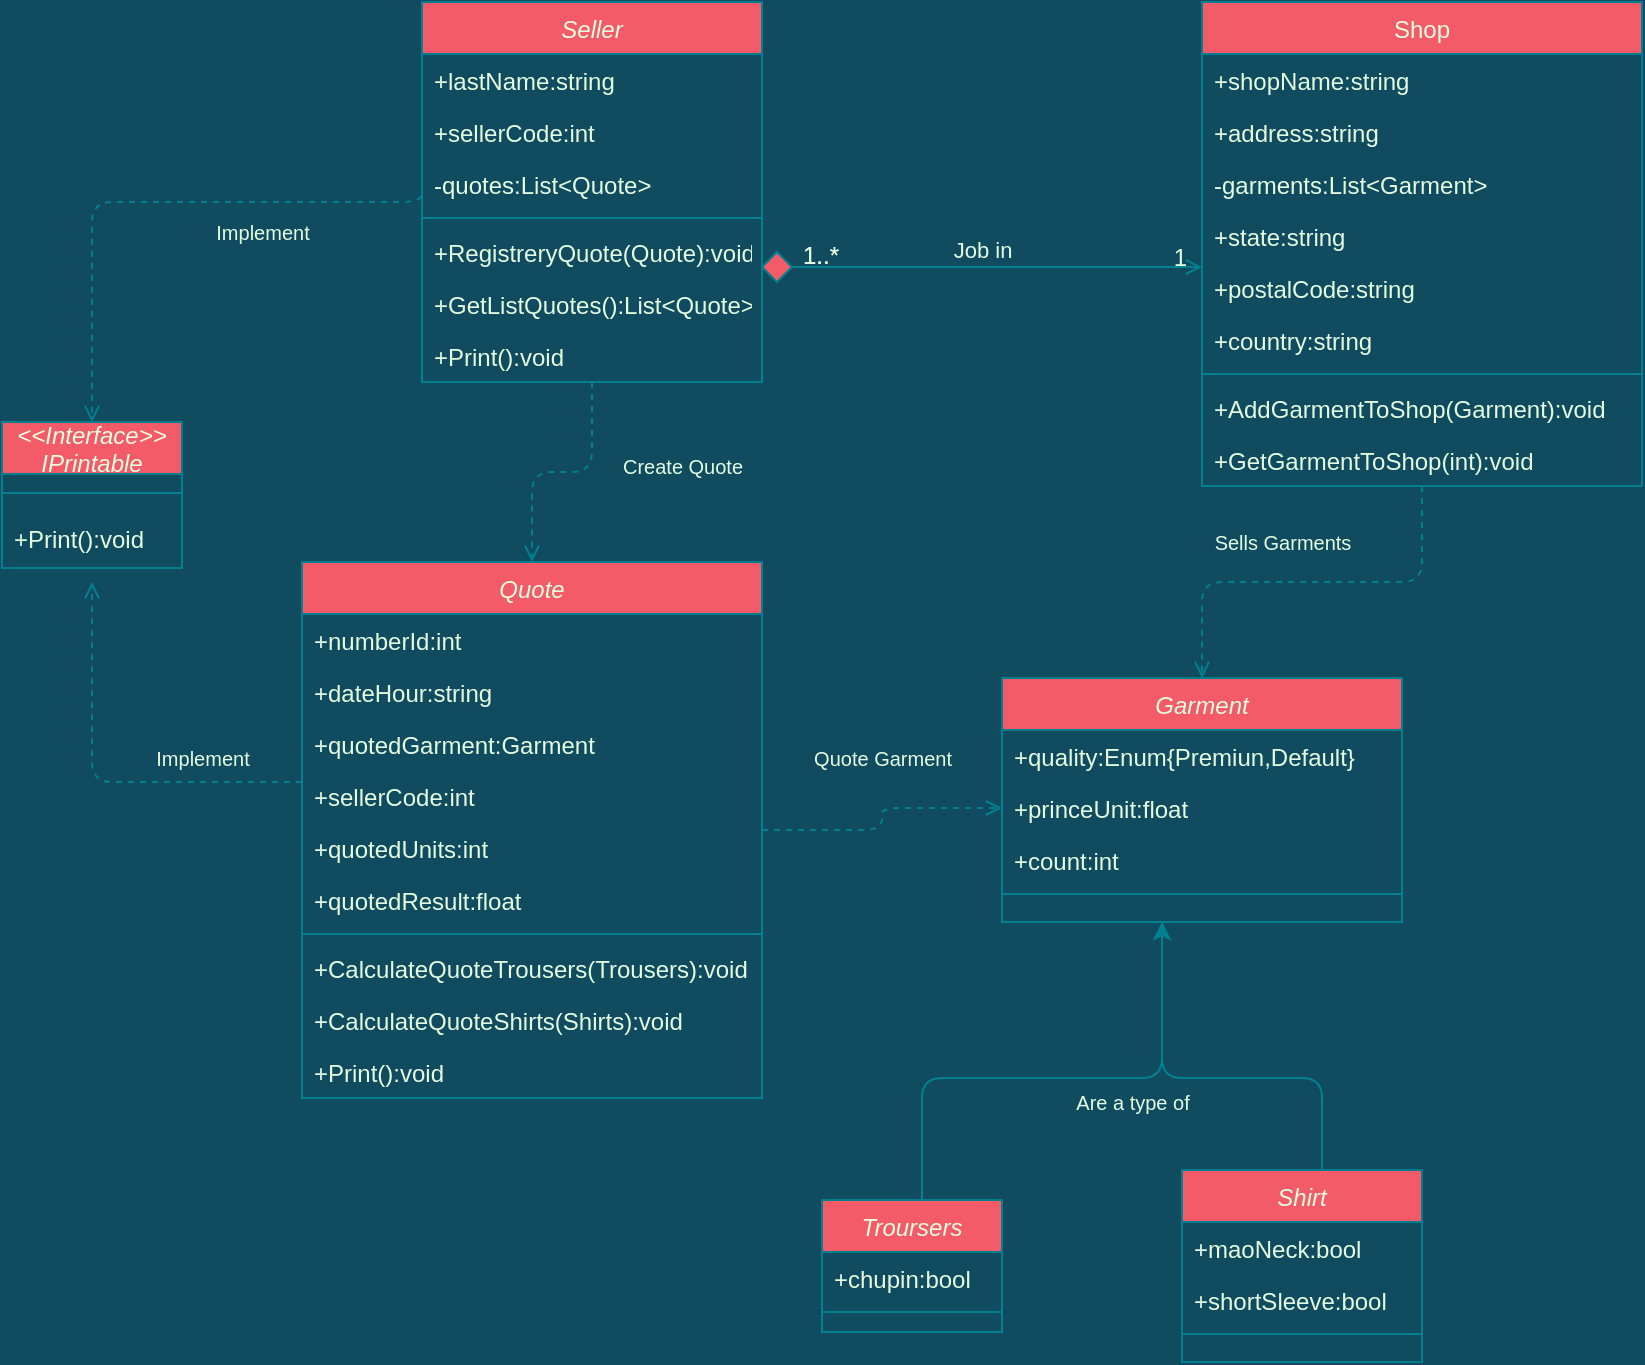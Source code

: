 <mxfile version="17.4.2" type="github">
  <diagram id="C5RBs43oDa-KdzZeNtuy" name="Page-1">
    <mxGraphModel dx="2550" dy="1591" grid="1" gridSize="10" guides="1" tooltips="1" connect="1" arrows="1" fold="1" page="1" pageScale="1" pageWidth="1169" pageHeight="827" background="#114B5F" math="0" shadow="0">
      <root>
        <mxCell id="WIyWlLk6GJQsqaUBKTNV-0" />
        <mxCell id="WIyWlLk6GJQsqaUBKTNV-1" parent="WIyWlLk6GJQsqaUBKTNV-0" />
        <mxCell id="282CZwAxx0qIjwBuhpqk-51" style="edgeStyle=orthogonalEdgeStyle;curved=0;rounded=1;sketch=0;orthogonalLoop=1;jettySize=auto;html=1;exitX=0.5;exitY=1;exitDx=0;exitDy=0;entryX=0.5;entryY=0;entryDx=0;entryDy=0;dashed=1;fontSize=10;fontColor=#E4FDE1;endArrow=open;endFill=0;strokeColor=#028090;fillColor=#F45B69;labelBackgroundColor=#114B5F;" parent="WIyWlLk6GJQsqaUBKTNV-1" source="zkfFHV4jXpPFQw0GAbJ--0" target="282CZwAxx0qIjwBuhpqk-1" edge="1">
          <mxGeometry relative="1" as="geometry" />
        </mxCell>
        <mxCell id="zkfFHV4jXpPFQw0GAbJ--0" value="Seller" style="swimlane;fontStyle=2;align=center;verticalAlign=top;childLayout=stackLayout;horizontal=1;startSize=26;horizontalStack=0;resizeParent=1;resizeLast=0;collapsible=1;marginBottom=0;rounded=0;shadow=0;strokeWidth=1;fillColor=#F45B69;strokeColor=#028090;fontColor=#E4FDE1;" parent="WIyWlLk6GJQsqaUBKTNV-1" vertex="1">
          <mxGeometry x="130" y="-140" width="170" height="190" as="geometry">
            <mxRectangle x="210" y="160" width="160" height="26" as="alternateBounds" />
          </mxGeometry>
        </mxCell>
        <mxCell id="zkfFHV4jXpPFQw0GAbJ--1" value="+lastName:string" style="text;align=left;verticalAlign=top;spacingLeft=4;spacingRight=4;overflow=hidden;rotatable=0;points=[[0,0.5],[1,0.5]];portConstraint=eastwest;fontColor=#E4FDE1;rounded=0;" parent="zkfFHV4jXpPFQw0GAbJ--0" vertex="1">
          <mxGeometry y="26" width="170" height="26" as="geometry" />
        </mxCell>
        <mxCell id="zkfFHV4jXpPFQw0GAbJ--2" value="+sellerCode:int" style="text;align=left;verticalAlign=top;spacingLeft=4;spacingRight=4;overflow=hidden;rotatable=0;points=[[0,0.5],[1,0.5]];portConstraint=eastwest;rounded=0;shadow=0;html=0;fontColor=#E4FDE1;" parent="zkfFHV4jXpPFQw0GAbJ--0" vertex="1">
          <mxGeometry y="52" width="170" height="26" as="geometry" />
        </mxCell>
        <mxCell id="282CZwAxx0qIjwBuhpqk-7" value="-quotes:List&lt;Quote&gt;" style="text;align=left;verticalAlign=top;spacingLeft=4;spacingRight=4;overflow=hidden;rotatable=0;points=[[0,0.5],[1,0.5]];portConstraint=eastwest;rounded=0;shadow=0;html=0;fontColor=#E4FDE1;" parent="zkfFHV4jXpPFQw0GAbJ--0" vertex="1">
          <mxGeometry y="78" width="170" height="26" as="geometry" />
        </mxCell>
        <mxCell id="zkfFHV4jXpPFQw0GAbJ--4" value="" style="line;html=1;strokeWidth=1;align=left;verticalAlign=middle;spacingTop=-1;spacingLeft=3;spacingRight=3;rotatable=0;labelPosition=right;points=[];portConstraint=eastwest;labelBackgroundColor=#114B5F;fillColor=#F45B69;strokeColor=#028090;fontColor=#E4FDE1;rounded=0;" parent="zkfFHV4jXpPFQw0GAbJ--0" vertex="1">
          <mxGeometry y="104" width="170" height="8" as="geometry" />
        </mxCell>
        <mxCell id="282CZwAxx0qIjwBuhpqk-58" value="+RegistreryQuote(Quote):void" style="text;align=left;verticalAlign=top;spacingLeft=4;spacingRight=4;overflow=hidden;rotatable=0;points=[[0,0.5],[1,0.5]];portConstraint=eastwest;rounded=0;shadow=0;html=0;fontColor=#E4FDE1;" parent="zkfFHV4jXpPFQw0GAbJ--0" vertex="1">
          <mxGeometry y="112" width="170" height="26" as="geometry" />
        </mxCell>
        <mxCell id="282CZwAxx0qIjwBuhpqk-60" value="+GetListQuotes():List&lt;Quote&gt;" style="text;align=left;verticalAlign=top;spacingLeft=4;spacingRight=4;overflow=hidden;rotatable=0;points=[[0,0.5],[1,0.5]];portConstraint=eastwest;rounded=0;shadow=0;html=0;fontColor=#E4FDE1;" parent="zkfFHV4jXpPFQw0GAbJ--0" vertex="1">
          <mxGeometry y="138" width="170" height="26" as="geometry" />
        </mxCell>
        <mxCell id="A2LoVw2JCMoo8mBuaLw--14" value="+Print():void" style="text;align=left;verticalAlign=top;spacingLeft=4;spacingRight=4;overflow=hidden;rotatable=0;points=[[0,0.5],[1,0.5]];portConstraint=eastwest;rounded=0;shadow=0;html=0;fontColor=#E4FDE1;" parent="zkfFHV4jXpPFQw0GAbJ--0" vertex="1">
          <mxGeometry y="164" width="170" height="26" as="geometry" />
        </mxCell>
        <mxCell id="282CZwAxx0qIjwBuhpqk-53" style="edgeStyle=orthogonalEdgeStyle;curved=0;rounded=1;sketch=0;orthogonalLoop=1;jettySize=auto;html=1;exitX=0.5;exitY=1;exitDx=0;exitDy=0;entryX=0.5;entryY=0;entryDx=0;entryDy=0;dashed=1;fontSize=10;fontColor=#E4FDE1;endArrow=open;endFill=0;strokeColor=#028090;fillColor=#F45B69;labelBackgroundColor=#114B5F;" parent="WIyWlLk6GJQsqaUBKTNV-1" source="zkfFHV4jXpPFQw0GAbJ--17" target="282CZwAxx0qIjwBuhpqk-12" edge="1">
          <mxGeometry relative="1" as="geometry" />
        </mxCell>
        <mxCell id="zkfFHV4jXpPFQw0GAbJ--17" value="Shop" style="swimlane;fontStyle=0;align=center;verticalAlign=top;childLayout=stackLayout;horizontal=1;startSize=26;horizontalStack=0;resizeParent=1;resizeLast=0;collapsible=1;marginBottom=0;rounded=0;shadow=0;strokeWidth=1;fillColor=#F45B69;strokeColor=#028090;fontColor=#E4FDE1;" parent="WIyWlLk6GJQsqaUBKTNV-1" vertex="1">
          <mxGeometry x="520" y="-140" width="220" height="242" as="geometry">
            <mxRectangle x="550" y="140" width="160" height="26" as="alternateBounds" />
          </mxGeometry>
        </mxCell>
        <mxCell id="zkfFHV4jXpPFQw0GAbJ--18" value="+shopName:string" style="text;align=left;verticalAlign=top;spacingLeft=4;spacingRight=4;overflow=hidden;rotatable=0;points=[[0,0.5],[1,0.5]];portConstraint=eastwest;fontColor=#E4FDE1;rounded=0;" parent="zkfFHV4jXpPFQw0GAbJ--17" vertex="1">
          <mxGeometry y="26" width="220" height="26" as="geometry" />
        </mxCell>
        <mxCell id="282CZwAxx0qIjwBuhpqk-0" value="+address:string" style="text;align=left;verticalAlign=top;spacingLeft=4;spacingRight=4;overflow=hidden;rotatable=0;points=[[0,0.5],[1,0.5]];portConstraint=eastwest;rounded=0;shadow=0;html=0;fontColor=#E4FDE1;" parent="zkfFHV4jXpPFQw0GAbJ--17" vertex="1">
          <mxGeometry y="52" width="220" height="26" as="geometry" />
        </mxCell>
        <mxCell id="zkfFHV4jXpPFQw0GAbJ--19" value="-garments:List&lt;Garment&gt;" style="text;align=left;verticalAlign=top;spacingLeft=4;spacingRight=4;overflow=hidden;rotatable=0;points=[[0,0.5],[1,0.5]];portConstraint=eastwest;rounded=0;shadow=0;html=0;fontColor=#E4FDE1;" parent="zkfFHV4jXpPFQw0GAbJ--17" vertex="1">
          <mxGeometry y="78" width="220" height="26" as="geometry" />
        </mxCell>
        <mxCell id="zkfFHV4jXpPFQw0GAbJ--20" value="+state:string" style="text;align=left;verticalAlign=top;spacingLeft=4;spacingRight=4;overflow=hidden;rotatable=0;points=[[0,0.5],[1,0.5]];portConstraint=eastwest;rounded=0;shadow=0;html=0;fontColor=#E4FDE1;" parent="zkfFHV4jXpPFQw0GAbJ--17" vertex="1">
          <mxGeometry y="104" width="220" height="26" as="geometry" />
        </mxCell>
        <mxCell id="zkfFHV4jXpPFQw0GAbJ--21" value="+postalCode:string" style="text;align=left;verticalAlign=top;spacingLeft=4;spacingRight=4;overflow=hidden;rotatable=0;points=[[0,0.5],[1,0.5]];portConstraint=eastwest;rounded=0;shadow=0;html=0;fontColor=#E4FDE1;" parent="zkfFHV4jXpPFQw0GAbJ--17" vertex="1">
          <mxGeometry y="130" width="220" height="26" as="geometry" />
        </mxCell>
        <mxCell id="zkfFHV4jXpPFQw0GAbJ--22" value="+country:string" style="text;align=left;verticalAlign=top;spacingLeft=4;spacingRight=4;overflow=hidden;rotatable=0;points=[[0,0.5],[1,0.5]];portConstraint=eastwest;rounded=0;shadow=0;html=0;fontColor=#E4FDE1;" parent="zkfFHV4jXpPFQw0GAbJ--17" vertex="1">
          <mxGeometry y="156" width="220" height="26" as="geometry" />
        </mxCell>
        <mxCell id="zkfFHV4jXpPFQw0GAbJ--23" value="" style="line;html=1;strokeWidth=1;align=left;verticalAlign=middle;spacingTop=-1;spacingLeft=3;spacingRight=3;rotatable=0;labelPosition=right;points=[];portConstraint=eastwest;labelBackgroundColor=#114B5F;fillColor=#F45B69;strokeColor=#028090;fontColor=#E4FDE1;rounded=0;" parent="zkfFHV4jXpPFQw0GAbJ--17" vertex="1">
          <mxGeometry y="182" width="220" height="8" as="geometry" />
        </mxCell>
        <mxCell id="282CZwAxx0qIjwBuhpqk-56" value="+AddGarmentToShop(Garment):void" style="text;align=left;verticalAlign=top;spacingLeft=4;spacingRight=4;overflow=hidden;rotatable=0;points=[[0,0.5],[1,0.5]];portConstraint=eastwest;rounded=0;shadow=0;html=0;fontColor=#E4FDE1;" parent="zkfFHV4jXpPFQw0GAbJ--17" vertex="1">
          <mxGeometry y="190" width="220" height="26" as="geometry" />
        </mxCell>
        <mxCell id="-BK5xsN5cIbyAo4T-7Rn-2" value="+GetGarmentToShop(int):void" style="text;align=left;verticalAlign=top;spacingLeft=4;spacingRight=4;overflow=hidden;rotatable=0;points=[[0,0.5],[1,0.5]];portConstraint=eastwest;rounded=0;shadow=0;html=0;fontColor=#E4FDE1;" parent="zkfFHV4jXpPFQw0GAbJ--17" vertex="1">
          <mxGeometry y="216" width="220" height="26" as="geometry" />
        </mxCell>
        <mxCell id="zkfFHV4jXpPFQw0GAbJ--26" value="" style="endArrow=open;shadow=0;strokeWidth=1;rounded=0;endFill=1;edgeStyle=elbowEdgeStyle;elbow=vertical;labelBackgroundColor=#114B5F;strokeColor=#028090;fontColor=#E4FDE1;startArrow=none;" parent="WIyWlLk6GJQsqaUBKTNV-1" source="282CZwAxx0qIjwBuhpqk-36" target="zkfFHV4jXpPFQw0GAbJ--17" edge="1">
          <mxGeometry x="0.5" y="41" relative="1" as="geometry">
            <mxPoint x="380" y="192" as="sourcePoint" />
            <mxPoint x="540" y="192" as="targetPoint" />
            <mxPoint x="-40" y="32" as="offset" />
          </mxGeometry>
        </mxCell>
        <mxCell id="zkfFHV4jXpPFQw0GAbJ--28" value="1" style="resizable=0;align=right;verticalAlign=bottom;labelBackgroundColor=none;fontSize=12;fillColor=#F45B69;strokeColor=#028090;fontColor=#E4FDE1;rounded=0;" parent="zkfFHV4jXpPFQw0GAbJ--26" connectable="0" vertex="1">
          <mxGeometry x="1" relative="1" as="geometry">
            <mxPoint x="-6" y="4" as="offset" />
          </mxGeometry>
        </mxCell>
        <mxCell id="zkfFHV4jXpPFQw0GAbJ--29" value="Job in" style="text;html=1;resizable=0;points=[];;align=center;verticalAlign=middle;labelBackgroundColor=none;rounded=0;shadow=0;strokeWidth=1;fontSize=11;fontColor=#E4FDE1;" parent="zkfFHV4jXpPFQw0GAbJ--26" vertex="1" connectable="0">
          <mxGeometry x="0.5" y="49" relative="1" as="geometry">
            <mxPoint x="-59" y="40" as="offset" />
          </mxGeometry>
        </mxCell>
        <mxCell id="282CZwAxx0qIjwBuhpqk-44" value="1..*" style="resizable=0;align=right;verticalAlign=bottom;labelBackgroundColor=none;fontSize=12;fillColor=#F45B69;strokeColor=#028090;fontColor=#E4FDE1;rounded=0;" parent="zkfFHV4jXpPFQw0GAbJ--26" connectable="0" vertex="1">
          <mxGeometry x="1" relative="1" as="geometry">
            <mxPoint x="-180" y="3" as="offset" />
          </mxGeometry>
        </mxCell>
        <mxCell id="282CZwAxx0qIjwBuhpqk-62" value="1..*" style="resizable=0;align=right;verticalAlign=bottom;labelBackgroundColor=none;fontSize=12;fillColor=#F45B69;strokeColor=#028090;fontColor=#E4FDE1;rounded=0;" parent="zkfFHV4jXpPFQw0GAbJ--26" connectable="0" vertex="1">
          <mxGeometry x="1" relative="1" as="geometry">
            <mxPoint x="-180" y="3" as="offset" />
          </mxGeometry>
        </mxCell>
        <mxCell id="282CZwAxx0qIjwBuhpqk-45" style="edgeStyle=orthogonalEdgeStyle;curved=0;rounded=1;sketch=0;orthogonalLoop=1;jettySize=auto;html=1;fontColor=#E4FDE1;strokeColor=#028090;fillColor=#F45B69;dashed=1;endArrow=open;endFill=0;labelBackgroundColor=#114B5F;" parent="WIyWlLk6GJQsqaUBKTNV-1" source="282CZwAxx0qIjwBuhpqk-1" target="282CZwAxx0qIjwBuhpqk-14" edge="1">
          <mxGeometry relative="1" as="geometry" />
        </mxCell>
        <mxCell id="282CZwAxx0qIjwBuhpqk-1" value="Quote" style="swimlane;fontStyle=2;align=center;verticalAlign=top;childLayout=stackLayout;horizontal=1;startSize=26;horizontalStack=0;resizeParent=1;resizeLast=0;collapsible=1;marginBottom=0;rounded=0;shadow=0;strokeWidth=1;fillColor=#F45B69;strokeColor=#028090;fontColor=#E4FDE1;" parent="WIyWlLk6GJQsqaUBKTNV-1" vertex="1">
          <mxGeometry x="70" y="140" width="230" height="268" as="geometry">
            <mxRectangle x="210" y="160" width="160" height="26" as="alternateBounds" />
          </mxGeometry>
        </mxCell>
        <mxCell id="282CZwAxx0qIjwBuhpqk-2" value="+numberId:int" style="text;align=left;verticalAlign=top;spacingLeft=4;spacingRight=4;overflow=hidden;rotatable=0;points=[[0,0.5],[1,0.5]];portConstraint=eastwest;fontColor=#E4FDE1;rounded=0;" parent="282CZwAxx0qIjwBuhpqk-1" vertex="1">
          <mxGeometry y="26" width="230" height="26" as="geometry" />
        </mxCell>
        <mxCell id="282CZwAxx0qIjwBuhpqk-3" value="+dateHour:string" style="text;align=left;verticalAlign=top;spacingLeft=4;spacingRight=4;overflow=hidden;rotatable=0;points=[[0,0.5],[1,0.5]];portConstraint=eastwest;rounded=0;shadow=0;html=0;fontColor=#E4FDE1;" parent="282CZwAxx0qIjwBuhpqk-1" vertex="1">
          <mxGeometry y="52" width="230" height="26" as="geometry" />
        </mxCell>
        <mxCell id="282CZwAxx0qIjwBuhpqk-9" value="+quotedGarment:Garment" style="text;align=left;verticalAlign=top;spacingLeft=4;spacingRight=4;overflow=hidden;rotatable=0;points=[[0,0.5],[1,0.5]];portConstraint=eastwest;rounded=0;shadow=0;html=0;fontColor=#E4FDE1;" parent="282CZwAxx0qIjwBuhpqk-1" vertex="1">
          <mxGeometry y="78" width="230" height="26" as="geometry" />
        </mxCell>
        <mxCell id="282CZwAxx0qIjwBuhpqk-8" value="+sellerCode:int" style="text;align=left;verticalAlign=top;spacingLeft=4;spacingRight=4;overflow=hidden;rotatable=0;points=[[0,0.5],[1,0.5]];portConstraint=eastwest;rounded=0;shadow=0;html=0;fontColor=#E4FDE1;" parent="282CZwAxx0qIjwBuhpqk-1" vertex="1">
          <mxGeometry y="104" width="230" height="26" as="geometry" />
        </mxCell>
        <mxCell id="282CZwAxx0qIjwBuhpqk-10" value="+quotedUnits:int" style="text;align=left;verticalAlign=top;spacingLeft=4;spacingRight=4;overflow=hidden;rotatable=0;points=[[0,0.5],[1,0.5]];portConstraint=eastwest;rounded=0;shadow=0;html=0;fontColor=#E4FDE1;" parent="282CZwAxx0qIjwBuhpqk-1" vertex="1">
          <mxGeometry y="130" width="230" height="26" as="geometry" />
        </mxCell>
        <mxCell id="282CZwAxx0qIjwBuhpqk-11" value="+quotedResult:float" style="text;align=left;verticalAlign=top;spacingLeft=4;spacingRight=4;overflow=hidden;rotatable=0;points=[[0,0.5],[1,0.5]];portConstraint=eastwest;rounded=0;shadow=0;html=0;fontColor=#E4FDE1;" parent="282CZwAxx0qIjwBuhpqk-1" vertex="1">
          <mxGeometry y="156" width="230" height="26" as="geometry" />
        </mxCell>
        <mxCell id="282CZwAxx0qIjwBuhpqk-4" value="" style="line;html=1;strokeWidth=1;align=left;verticalAlign=middle;spacingTop=-1;spacingLeft=3;spacingRight=3;rotatable=0;labelPosition=right;points=[];portConstraint=eastwest;labelBackgroundColor=#114B5F;fillColor=#F45B69;strokeColor=#028090;fontColor=#E4FDE1;rounded=0;" parent="282CZwAxx0qIjwBuhpqk-1" vertex="1">
          <mxGeometry y="182" width="230" height="8" as="geometry" />
        </mxCell>
        <mxCell id="282CZwAxx0qIjwBuhpqk-59" value="+CalculateQuoteTrousers(Trousers):void" style="text;align=left;verticalAlign=top;spacingLeft=4;spacingRight=4;overflow=hidden;rotatable=0;points=[[0,0.5],[1,0.5]];portConstraint=eastwest;rounded=0;shadow=0;html=0;fontColor=#E4FDE1;" parent="282CZwAxx0qIjwBuhpqk-1" vertex="1">
          <mxGeometry y="190" width="230" height="26" as="geometry" />
        </mxCell>
        <mxCell id="-BK5xsN5cIbyAo4T-7Rn-1" value="+CalculateQuoteShirts(Shirts):void" style="text;align=left;verticalAlign=top;spacingLeft=4;spacingRight=4;overflow=hidden;rotatable=0;points=[[0,0.5],[1,0.5]];portConstraint=eastwest;rounded=0;shadow=0;html=0;fontColor=#E4FDE1;" parent="282CZwAxx0qIjwBuhpqk-1" vertex="1">
          <mxGeometry y="216" width="230" height="26" as="geometry" />
        </mxCell>
        <mxCell id="A2LoVw2JCMoo8mBuaLw--16" value="+Print():void" style="text;align=left;verticalAlign=top;spacingLeft=4;spacingRight=4;overflow=hidden;rotatable=0;points=[[0,0.5],[1,0.5]];portConstraint=eastwest;rounded=0;shadow=0;html=0;fontColor=#E4FDE1;" parent="282CZwAxx0qIjwBuhpqk-1" vertex="1">
          <mxGeometry y="242" width="230" height="26" as="geometry" />
        </mxCell>
        <mxCell id="282CZwAxx0qIjwBuhpqk-12" value="Garment" style="swimlane;fontStyle=2;align=center;verticalAlign=top;childLayout=stackLayout;horizontal=1;startSize=26;horizontalStack=0;resizeParent=1;resizeLast=0;collapsible=1;marginBottom=0;rounded=0;shadow=0;strokeWidth=1;fillColor=#F45B69;strokeColor=#028090;fontColor=#E4FDE1;" parent="WIyWlLk6GJQsqaUBKTNV-1" vertex="1">
          <mxGeometry x="420" y="198" width="200" height="122" as="geometry">
            <mxRectangle x="210" y="160" width="160" height="26" as="alternateBounds" />
          </mxGeometry>
        </mxCell>
        <mxCell id="282CZwAxx0qIjwBuhpqk-13" value="+quality:Enum{Premiun,Default}" style="text;align=left;verticalAlign=top;spacingLeft=4;spacingRight=4;overflow=hidden;rotatable=0;points=[[0,0.5],[1,0.5]];portConstraint=eastwest;fontColor=#E4FDE1;rounded=0;" parent="282CZwAxx0qIjwBuhpqk-12" vertex="1">
          <mxGeometry y="26" width="200" height="26" as="geometry" />
        </mxCell>
        <mxCell id="282CZwAxx0qIjwBuhpqk-14" value="+princeUnit:float" style="text;align=left;verticalAlign=top;spacingLeft=4;spacingRight=4;overflow=hidden;rotatable=0;points=[[0,0.5],[1,0.5]];portConstraint=eastwest;rounded=0;shadow=0;html=0;fontColor=#E4FDE1;" parent="282CZwAxx0qIjwBuhpqk-12" vertex="1">
          <mxGeometry y="52" width="200" height="26" as="geometry" />
        </mxCell>
        <mxCell id="282CZwAxx0qIjwBuhpqk-15" value="+count:int" style="text;align=left;verticalAlign=top;spacingLeft=4;spacingRight=4;overflow=hidden;rotatable=0;points=[[0,0.5],[1,0.5]];portConstraint=eastwest;rounded=0;shadow=0;html=0;fontColor=#E4FDE1;" parent="282CZwAxx0qIjwBuhpqk-12" vertex="1">
          <mxGeometry y="78" width="200" height="26" as="geometry" />
        </mxCell>
        <mxCell id="282CZwAxx0qIjwBuhpqk-16" value="" style="line;html=1;strokeWidth=1;align=left;verticalAlign=middle;spacingTop=-1;spacingLeft=3;spacingRight=3;rotatable=0;labelPosition=right;points=[];portConstraint=eastwest;labelBackgroundColor=#114B5F;fillColor=#F45B69;strokeColor=#028090;fontColor=#E4FDE1;rounded=0;" parent="282CZwAxx0qIjwBuhpqk-12" vertex="1">
          <mxGeometry y="104" width="200" height="8" as="geometry" />
        </mxCell>
        <mxCell id="282CZwAxx0qIjwBuhpqk-31" style="edgeStyle=orthogonalEdgeStyle;curved=0;rounded=1;sketch=0;orthogonalLoop=1;jettySize=auto;html=1;fontColor=#E4FDE1;strokeColor=#028090;fillColor=#F45B69;labelBackgroundColor=#114B5F;" parent="WIyWlLk6GJQsqaUBKTNV-1" source="282CZwAxx0qIjwBuhpqk-18" edge="1">
          <mxGeometry relative="1" as="geometry">
            <mxPoint x="500" y="320" as="targetPoint" />
            <Array as="points">
              <mxPoint x="380" y="398" />
              <mxPoint x="500" y="398" />
            </Array>
          </mxGeometry>
        </mxCell>
        <mxCell id="282CZwAxx0qIjwBuhpqk-18" value="Troursers" style="swimlane;fontStyle=2;align=center;verticalAlign=top;childLayout=stackLayout;horizontal=1;startSize=26;horizontalStack=0;resizeParent=1;resizeLast=0;collapsible=1;marginBottom=0;rounded=0;shadow=0;strokeWidth=1;fillColor=#F45B69;strokeColor=#028090;fontColor=#E4FDE1;" parent="WIyWlLk6GJQsqaUBKTNV-1" vertex="1">
          <mxGeometry x="330" y="459" width="90" height="66" as="geometry">
            <mxRectangle x="210" y="160" width="160" height="26" as="alternateBounds" />
          </mxGeometry>
        </mxCell>
        <mxCell id="282CZwAxx0qIjwBuhpqk-20" value="+chupin:bool" style="text;align=left;verticalAlign=top;spacingLeft=4;spacingRight=4;overflow=hidden;rotatable=0;points=[[0,0.5],[1,0.5]];portConstraint=eastwest;rounded=0;shadow=0;html=0;fontColor=#E4FDE1;" parent="282CZwAxx0qIjwBuhpqk-18" vertex="1">
          <mxGeometry y="26" width="90" height="26" as="geometry" />
        </mxCell>
        <mxCell id="282CZwAxx0qIjwBuhpqk-22" value="" style="line;html=1;strokeWidth=1;align=left;verticalAlign=middle;spacingTop=-1;spacingLeft=3;spacingRight=3;rotatable=0;labelPosition=right;points=[];portConstraint=eastwest;labelBackgroundColor=#114B5F;fillColor=#F45B69;strokeColor=#028090;fontColor=#E4FDE1;rounded=0;" parent="282CZwAxx0qIjwBuhpqk-18" vertex="1">
          <mxGeometry y="52" width="90" height="8" as="geometry" />
        </mxCell>
        <mxCell id="282CZwAxx0qIjwBuhpqk-30" style="edgeStyle=orthogonalEdgeStyle;curved=0;rounded=1;sketch=0;orthogonalLoop=1;jettySize=auto;html=1;fontColor=#E4FDE1;strokeColor=#028090;fillColor=#F45B69;labelBackgroundColor=#114B5F;" parent="WIyWlLk6GJQsqaUBKTNV-1" source="282CZwAxx0qIjwBuhpqk-24" edge="1">
          <mxGeometry relative="1" as="geometry">
            <mxPoint x="500" y="320" as="targetPoint" />
            <Array as="points">
              <mxPoint x="580" y="398" />
              <mxPoint x="500" y="398" />
            </Array>
          </mxGeometry>
        </mxCell>
        <mxCell id="282CZwAxx0qIjwBuhpqk-24" value="Shirt" style="swimlane;fontStyle=2;align=center;verticalAlign=top;childLayout=stackLayout;horizontal=1;startSize=26;horizontalStack=0;resizeParent=1;resizeLast=0;collapsible=1;marginBottom=0;rounded=0;shadow=0;strokeWidth=1;fillColor=#F45B69;strokeColor=#028090;fontColor=#E4FDE1;" parent="WIyWlLk6GJQsqaUBKTNV-1" vertex="1">
          <mxGeometry x="510" y="444" width="120" height="96" as="geometry">
            <mxRectangle x="210" y="160" width="160" height="26" as="alternateBounds" />
          </mxGeometry>
        </mxCell>
        <mxCell id="282CZwAxx0qIjwBuhpqk-25" value="+maoNeck:bool" style="text;align=left;verticalAlign=top;spacingLeft=4;spacingRight=4;overflow=hidden;rotatable=0;points=[[0,0.5],[1,0.5]];portConstraint=eastwest;fontColor=#E4FDE1;rounded=0;" parent="282CZwAxx0qIjwBuhpqk-24" vertex="1">
          <mxGeometry y="26" width="120" height="26" as="geometry" />
        </mxCell>
        <mxCell id="282CZwAxx0qIjwBuhpqk-32" value="+shortSleeve:bool" style="text;align=left;verticalAlign=top;spacingLeft=4;spacingRight=4;overflow=hidden;rotatable=0;points=[[0,0.5],[1,0.5]];portConstraint=eastwest;rounded=0;shadow=0;html=0;fontColor=#E4FDE1;" parent="282CZwAxx0qIjwBuhpqk-24" vertex="1">
          <mxGeometry y="52" width="120" height="26" as="geometry" />
        </mxCell>
        <mxCell id="282CZwAxx0qIjwBuhpqk-28" value="" style="line;html=1;strokeWidth=1;align=left;verticalAlign=middle;spacingTop=-1;spacingLeft=3;spacingRight=3;rotatable=0;labelPosition=right;points=[];portConstraint=eastwest;labelBackgroundColor=#114B5F;fillColor=#F45B69;strokeColor=#028090;fontColor=#E4FDE1;rounded=0;" parent="282CZwAxx0qIjwBuhpqk-24" vertex="1">
          <mxGeometry y="78" width="120" height="8" as="geometry" />
        </mxCell>
        <mxCell id="282CZwAxx0qIjwBuhpqk-36" value="" style="rhombus;whiteSpace=wrap;html=1;rounded=0;sketch=0;fontColor=#E4FDE1;strokeColor=#028090;fillColor=#F45B69;" parent="WIyWlLk6GJQsqaUBKTNV-1" vertex="1">
          <mxGeometry x="300" y="-15" width="15" height="15" as="geometry" />
        </mxCell>
        <mxCell id="282CZwAxx0qIjwBuhpqk-48" value="Quote Garment" style="text;html=1;align=center;verticalAlign=middle;resizable=0;points=[];autosize=1;strokeColor=none;fillColor=none;fontColor=#E4FDE1;fontSize=10;" parent="WIyWlLk6GJQsqaUBKTNV-1" vertex="1">
          <mxGeometry x="320" y="228" width="80" height="20" as="geometry" />
        </mxCell>
        <mxCell id="282CZwAxx0qIjwBuhpqk-50" value="Are a type of" style="text;html=1;align=center;verticalAlign=middle;resizable=0;points=[];autosize=1;strokeColor=none;fillColor=none;fontColor=#E4FDE1;fontSize=10;" parent="WIyWlLk6GJQsqaUBKTNV-1" vertex="1">
          <mxGeometry x="450" y="400" width="70" height="20" as="geometry" />
        </mxCell>
        <mxCell id="282CZwAxx0qIjwBuhpqk-52" value="Create Quote" style="text;html=1;align=center;verticalAlign=middle;resizable=0;points=[];autosize=1;strokeColor=none;fillColor=none;fontColor=#E4FDE1;fontSize=10;" parent="WIyWlLk6GJQsqaUBKTNV-1" vertex="1">
          <mxGeometry x="220" y="82" width="80" height="20" as="geometry" />
        </mxCell>
        <mxCell id="282CZwAxx0qIjwBuhpqk-54" value="Sells Garments" style="text;html=1;align=center;verticalAlign=middle;resizable=0;points=[];autosize=1;strokeColor=none;fillColor=none;fontColor=#E4FDE1;fontSize=10;" parent="WIyWlLk6GJQsqaUBKTNV-1" vertex="1">
          <mxGeometry x="520" y="120" width="80" height="20" as="geometry" />
        </mxCell>
        <mxCell id="A2LoVw2JCMoo8mBuaLw--1" value="&lt;&lt;Interface&gt;&gt;&#xa;IPrintable" style="swimlane;fontStyle=2;align=center;verticalAlign=middle;childLayout=stackLayout;horizontal=1;startSize=26;horizontalStack=0;resizeParent=1;resizeLast=0;collapsible=1;marginBottom=0;rounded=0;shadow=0;strokeWidth=1;fillColor=#F45B69;strokeColor=#028090;fontColor=#E4FDE1;swimlaneLine=1;labelBackgroundColor=none;" parent="WIyWlLk6GJQsqaUBKTNV-1" vertex="1">
          <mxGeometry x="-80" y="70" width="90" height="73" as="geometry">
            <mxRectangle x="-130" y="150" width="160" height="26" as="alternateBounds" />
          </mxGeometry>
        </mxCell>
        <mxCell id="A2LoVw2JCMoo8mBuaLw--5" value="" style="line;html=1;strokeWidth=1;align=left;verticalAlign=middle;spacingTop=-1;spacingLeft=3;spacingRight=3;rotatable=0;labelPosition=right;points=[];portConstraint=eastwest;labelBackgroundColor=#114B5F;fillColor=#F45B69;strokeColor=#028090;fontColor=#E4FDE1;rounded=0;fontSize=12;" parent="A2LoVw2JCMoo8mBuaLw--1" vertex="1">
          <mxGeometry y="26" width="90" height="19" as="geometry" />
        </mxCell>
        <mxCell id="A2LoVw2JCMoo8mBuaLw--2" value="+Print():void&#xa;" style="text;align=left;verticalAlign=top;spacingLeft=4;spacingRight=4;overflow=hidden;rotatable=0;points=[[0,0.5],[1,0.5]];portConstraint=eastwest;fontColor=#E4FDE1;rounded=0;" parent="A2LoVw2JCMoo8mBuaLw--1" vertex="1">
          <mxGeometry y="45" width="90" height="28" as="geometry" />
        </mxCell>
        <mxCell id="A2LoVw2JCMoo8mBuaLw--7" style="edgeStyle=orthogonalEdgeStyle;curved=0;rounded=1;sketch=0;orthogonalLoop=1;jettySize=auto;html=1;exitX=0;exitY=0.5;exitDx=0;exitDy=0;dashed=1;fontSize=10;fontColor=#E4FDE1;endArrow=open;endFill=0;strokeColor=#028090;fillColor=#F45B69;entryX=0.5;entryY=0;entryDx=0;entryDy=0;labelBackgroundColor=#114B5F;" parent="WIyWlLk6GJQsqaUBKTNV-1" source="282CZwAxx0qIjwBuhpqk-7" target="A2LoVw2JCMoo8mBuaLw--1" edge="1">
          <mxGeometry relative="1" as="geometry">
            <mxPoint x="59.97" y="4" as="sourcePoint" />
            <mxPoint x="-30" y="70" as="targetPoint" />
            <Array as="points">
              <mxPoint x="130" y="-40" />
              <mxPoint x="-35" y="-40" />
            </Array>
          </mxGeometry>
        </mxCell>
        <mxCell id="A2LoVw2JCMoo8mBuaLw--11" style="edgeStyle=orthogonalEdgeStyle;curved=0;rounded=1;sketch=0;orthogonalLoop=1;jettySize=auto;html=1;dashed=1;fontSize=10;fontColor=#E4FDE1;endArrow=open;endFill=0;strokeColor=#028090;fillColor=#F45B69;entryX=0.5;entryY=1.25;entryDx=0;entryDy=0;entryPerimeter=0;labelBackgroundColor=#114B5F;" parent="WIyWlLk6GJQsqaUBKTNV-1" target="A2LoVw2JCMoo8mBuaLw--2" edge="1">
          <mxGeometry relative="1" as="geometry">
            <mxPoint x="70" y="250" as="sourcePoint" />
            <mxPoint x="-35.0" y="329" as="targetPoint" />
            <Array as="points">
              <mxPoint x="-35" y="250" />
            </Array>
          </mxGeometry>
        </mxCell>
        <mxCell id="A2LoVw2JCMoo8mBuaLw--12" value="Implement" style="text;html=1;align=center;verticalAlign=middle;resizable=0;points=[];autosize=1;strokeColor=none;fillColor=none;fontColor=#E4FDE1;fontSize=10;" parent="WIyWlLk6GJQsqaUBKTNV-1" vertex="1">
          <mxGeometry x="-10" y="228" width="60" height="20" as="geometry" />
        </mxCell>
        <mxCell id="A2LoVw2JCMoo8mBuaLw--13" value="Implement" style="text;html=1;align=center;verticalAlign=middle;resizable=0;points=[];autosize=1;strokeColor=none;fillColor=none;fontColor=#E4FDE1;fontSize=10;" parent="WIyWlLk6GJQsqaUBKTNV-1" vertex="1">
          <mxGeometry x="20" y="-35" width="60" height="20" as="geometry" />
        </mxCell>
      </root>
    </mxGraphModel>
  </diagram>
</mxfile>
